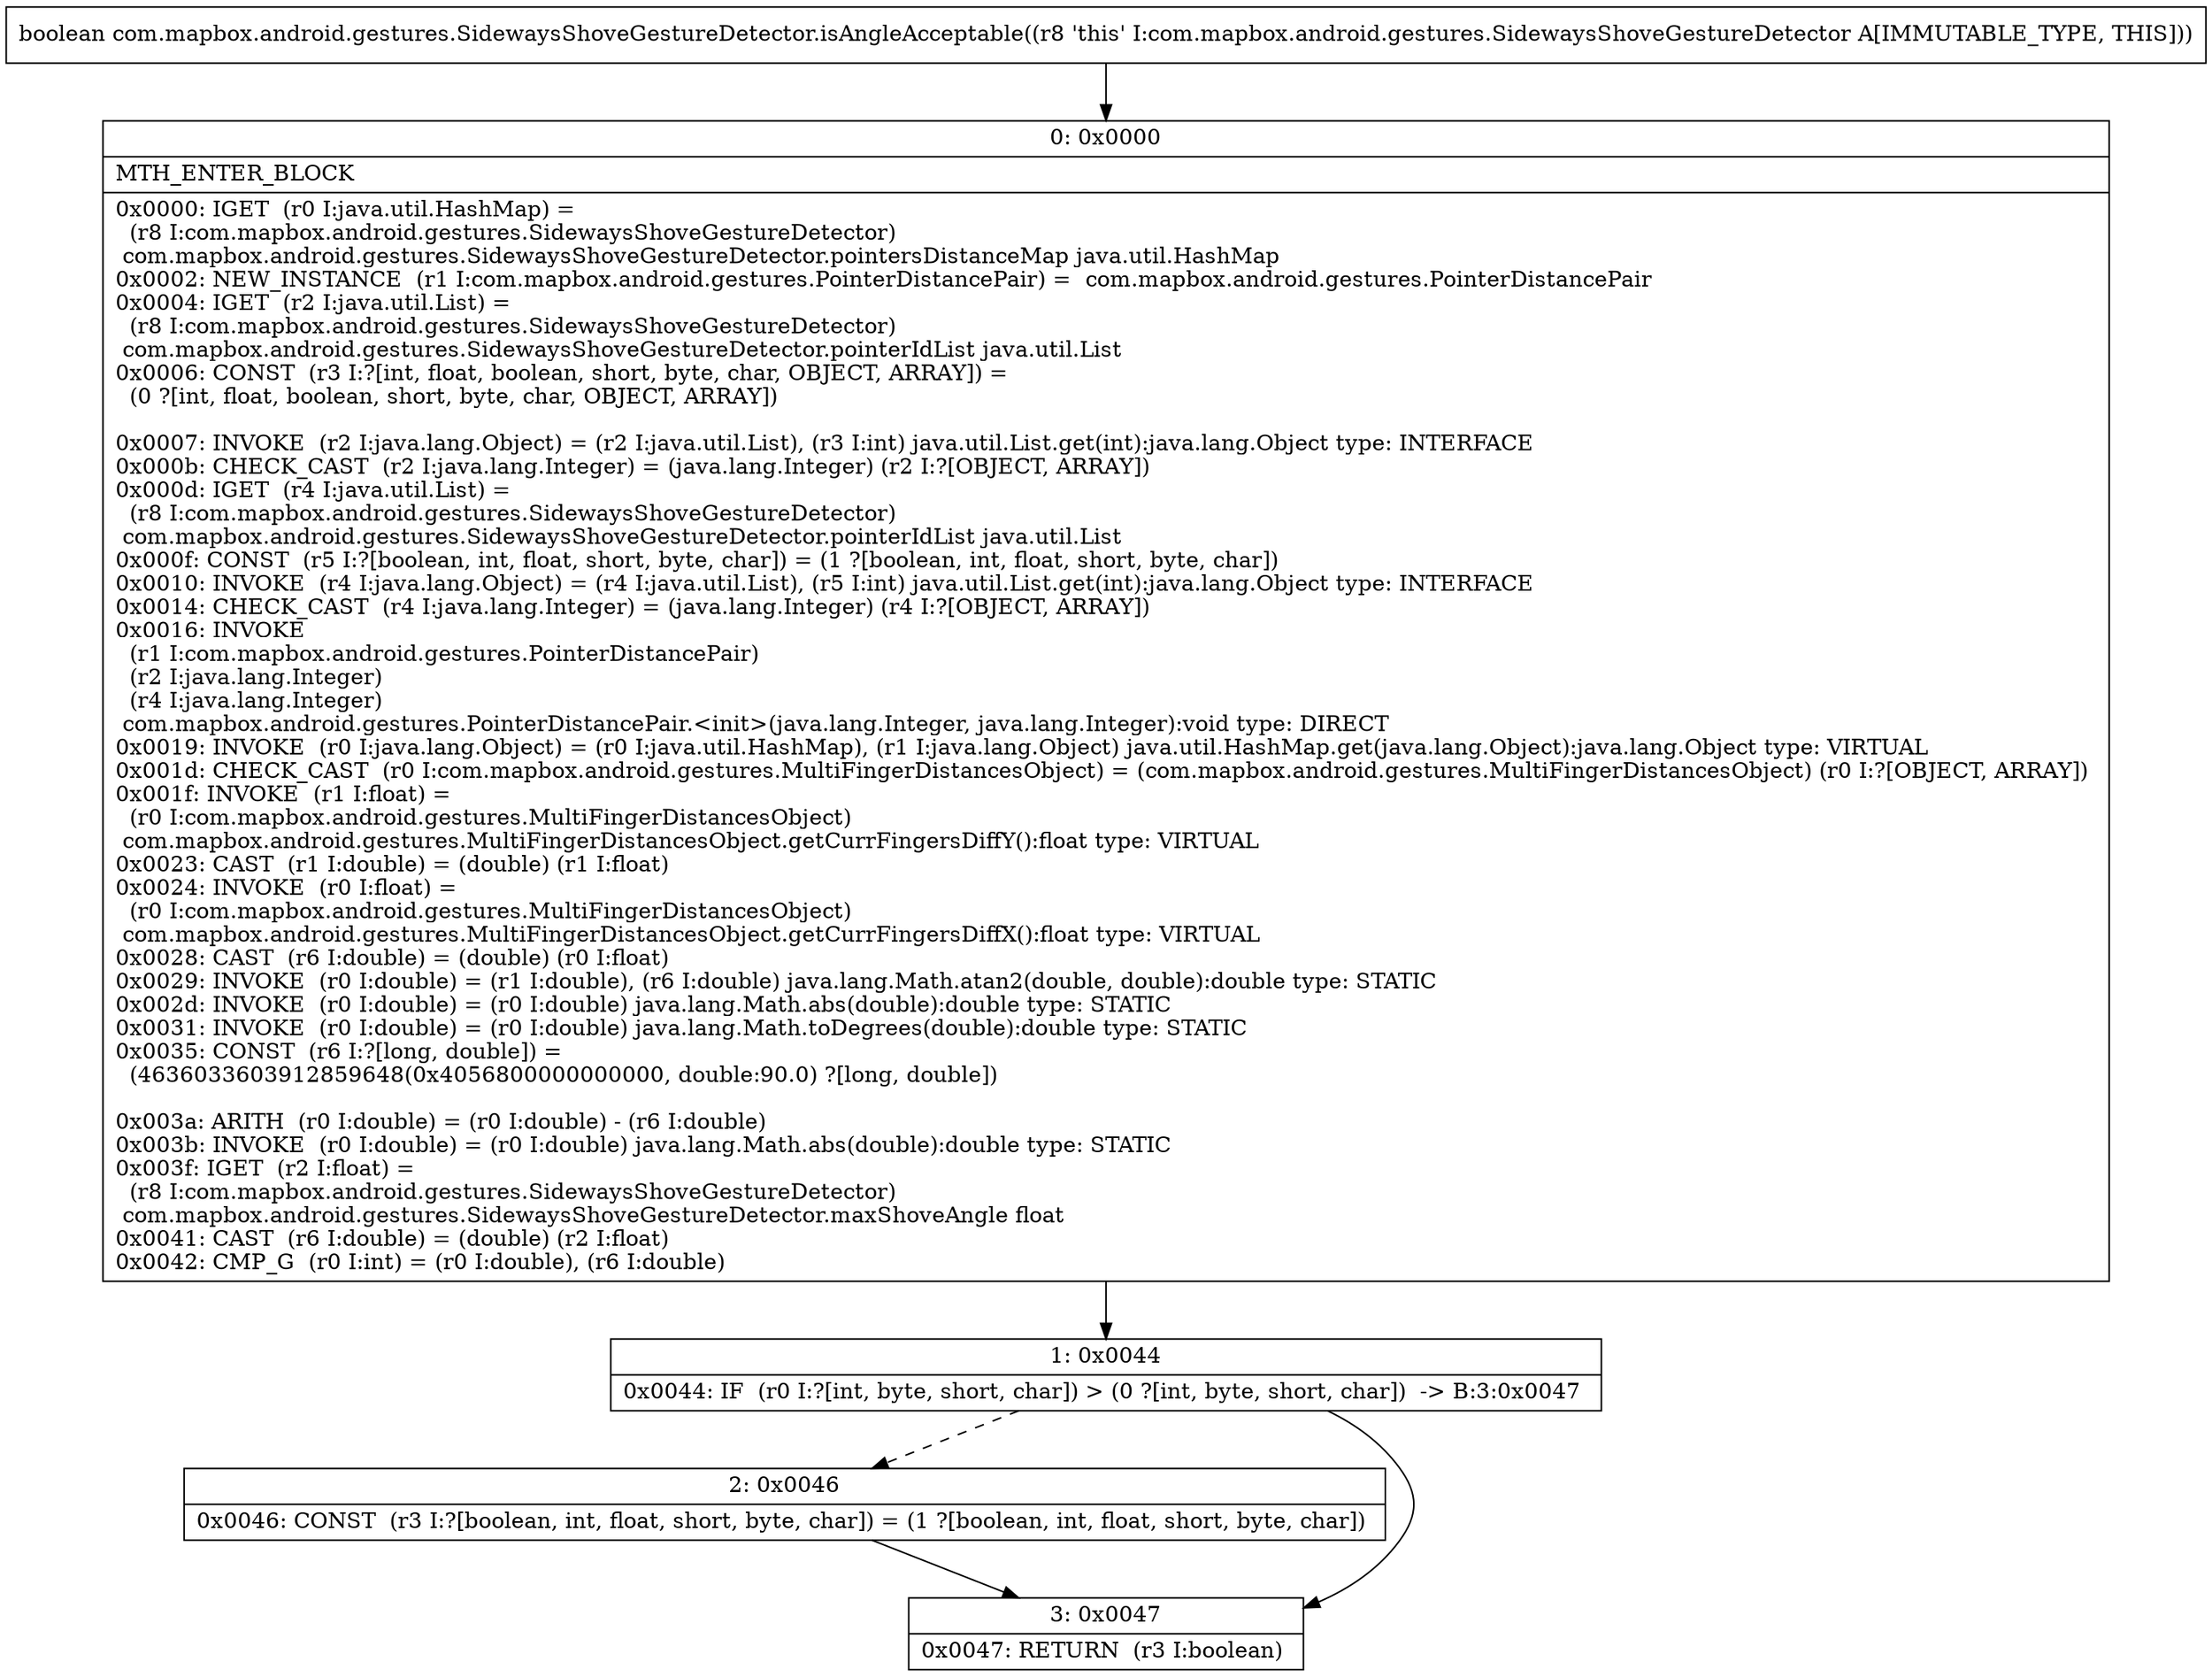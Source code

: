 digraph "CFG forcom.mapbox.android.gestures.SidewaysShoveGestureDetector.isAngleAcceptable()Z" {
Node_0 [shape=record,label="{0\:\ 0x0000|MTH_ENTER_BLOCK\l|0x0000: IGET  (r0 I:java.util.HashMap) = \l  (r8 I:com.mapbox.android.gestures.SidewaysShoveGestureDetector)\l com.mapbox.android.gestures.SidewaysShoveGestureDetector.pointersDistanceMap java.util.HashMap \l0x0002: NEW_INSTANCE  (r1 I:com.mapbox.android.gestures.PointerDistancePair) =  com.mapbox.android.gestures.PointerDistancePair \l0x0004: IGET  (r2 I:java.util.List) = \l  (r8 I:com.mapbox.android.gestures.SidewaysShoveGestureDetector)\l com.mapbox.android.gestures.SidewaysShoveGestureDetector.pointerIdList java.util.List \l0x0006: CONST  (r3 I:?[int, float, boolean, short, byte, char, OBJECT, ARRAY]) = \l  (0 ?[int, float, boolean, short, byte, char, OBJECT, ARRAY])\l \l0x0007: INVOKE  (r2 I:java.lang.Object) = (r2 I:java.util.List), (r3 I:int) java.util.List.get(int):java.lang.Object type: INTERFACE \l0x000b: CHECK_CAST  (r2 I:java.lang.Integer) = (java.lang.Integer) (r2 I:?[OBJECT, ARRAY]) \l0x000d: IGET  (r4 I:java.util.List) = \l  (r8 I:com.mapbox.android.gestures.SidewaysShoveGestureDetector)\l com.mapbox.android.gestures.SidewaysShoveGestureDetector.pointerIdList java.util.List \l0x000f: CONST  (r5 I:?[boolean, int, float, short, byte, char]) = (1 ?[boolean, int, float, short, byte, char]) \l0x0010: INVOKE  (r4 I:java.lang.Object) = (r4 I:java.util.List), (r5 I:int) java.util.List.get(int):java.lang.Object type: INTERFACE \l0x0014: CHECK_CAST  (r4 I:java.lang.Integer) = (java.lang.Integer) (r4 I:?[OBJECT, ARRAY]) \l0x0016: INVOKE  \l  (r1 I:com.mapbox.android.gestures.PointerDistancePair)\l  (r2 I:java.lang.Integer)\l  (r4 I:java.lang.Integer)\l com.mapbox.android.gestures.PointerDistancePair.\<init\>(java.lang.Integer, java.lang.Integer):void type: DIRECT \l0x0019: INVOKE  (r0 I:java.lang.Object) = (r0 I:java.util.HashMap), (r1 I:java.lang.Object) java.util.HashMap.get(java.lang.Object):java.lang.Object type: VIRTUAL \l0x001d: CHECK_CAST  (r0 I:com.mapbox.android.gestures.MultiFingerDistancesObject) = (com.mapbox.android.gestures.MultiFingerDistancesObject) (r0 I:?[OBJECT, ARRAY]) \l0x001f: INVOKE  (r1 I:float) = \l  (r0 I:com.mapbox.android.gestures.MultiFingerDistancesObject)\l com.mapbox.android.gestures.MultiFingerDistancesObject.getCurrFingersDiffY():float type: VIRTUAL \l0x0023: CAST  (r1 I:double) = (double) (r1 I:float) \l0x0024: INVOKE  (r0 I:float) = \l  (r0 I:com.mapbox.android.gestures.MultiFingerDistancesObject)\l com.mapbox.android.gestures.MultiFingerDistancesObject.getCurrFingersDiffX():float type: VIRTUAL \l0x0028: CAST  (r6 I:double) = (double) (r0 I:float) \l0x0029: INVOKE  (r0 I:double) = (r1 I:double), (r6 I:double) java.lang.Math.atan2(double, double):double type: STATIC \l0x002d: INVOKE  (r0 I:double) = (r0 I:double) java.lang.Math.abs(double):double type: STATIC \l0x0031: INVOKE  (r0 I:double) = (r0 I:double) java.lang.Math.toDegrees(double):double type: STATIC \l0x0035: CONST  (r6 I:?[long, double]) = \l  (4636033603912859648(0x4056800000000000, double:90.0) ?[long, double])\l \l0x003a: ARITH  (r0 I:double) = (r0 I:double) \- (r6 I:double) \l0x003b: INVOKE  (r0 I:double) = (r0 I:double) java.lang.Math.abs(double):double type: STATIC \l0x003f: IGET  (r2 I:float) = \l  (r8 I:com.mapbox.android.gestures.SidewaysShoveGestureDetector)\l com.mapbox.android.gestures.SidewaysShoveGestureDetector.maxShoveAngle float \l0x0041: CAST  (r6 I:double) = (double) (r2 I:float) \l0x0042: CMP_G  (r0 I:int) = (r0 I:double), (r6 I:double) \l}"];
Node_1 [shape=record,label="{1\:\ 0x0044|0x0044: IF  (r0 I:?[int, byte, short, char]) \> (0 ?[int, byte, short, char])  \-\> B:3:0x0047 \l}"];
Node_2 [shape=record,label="{2\:\ 0x0046|0x0046: CONST  (r3 I:?[boolean, int, float, short, byte, char]) = (1 ?[boolean, int, float, short, byte, char]) \l}"];
Node_3 [shape=record,label="{3\:\ 0x0047|0x0047: RETURN  (r3 I:boolean) \l}"];
MethodNode[shape=record,label="{boolean com.mapbox.android.gestures.SidewaysShoveGestureDetector.isAngleAcceptable((r8 'this' I:com.mapbox.android.gestures.SidewaysShoveGestureDetector A[IMMUTABLE_TYPE, THIS])) }"];
MethodNode -> Node_0;
Node_0 -> Node_1;
Node_1 -> Node_2[style=dashed];
Node_1 -> Node_3;
Node_2 -> Node_3;
}

